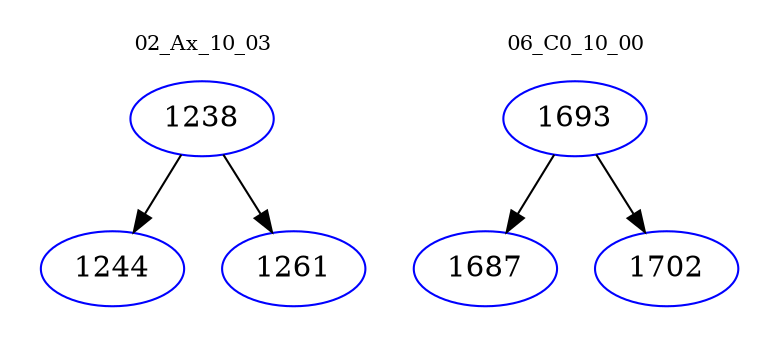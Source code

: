digraph{
subgraph cluster_0 {
color = white
label = "02_Ax_10_03";
fontsize=10;
T0_1238 [label="1238", color="blue"]
T0_1238 -> T0_1244 [color="black"]
T0_1244 [label="1244", color="blue"]
T0_1238 -> T0_1261 [color="black"]
T0_1261 [label="1261", color="blue"]
}
subgraph cluster_1 {
color = white
label = "06_C0_10_00";
fontsize=10;
T1_1693 [label="1693", color="blue"]
T1_1693 -> T1_1687 [color="black"]
T1_1687 [label="1687", color="blue"]
T1_1693 -> T1_1702 [color="black"]
T1_1702 [label="1702", color="blue"]
}
}
